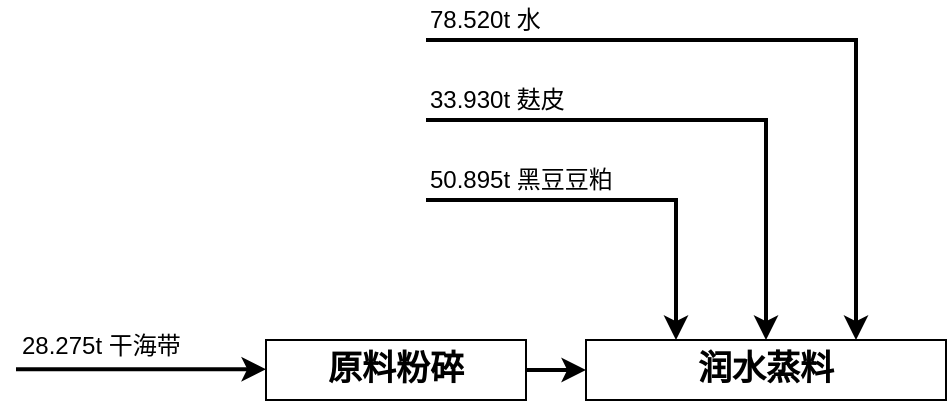 <mxfile version="20.4.0" type="github">
  <diagram id="1ZSwXiSNdYYqJziJmsc9" name="Page-1">
    <mxGraphModel dx="1002" dy="674" grid="1" gridSize="10" guides="1" tooltips="1" connect="1" arrows="1" fold="1" page="1" pageScale="1" pageWidth="827" pageHeight="1169" math="0" shadow="0">
      <root>
        <mxCell id="0" />
        <mxCell id="1" parent="0" />
        <mxCell id="7I6LDp2iSFCCw0TSjybL-1" value="&lt;b&gt;&lt;font style=&quot;font-size: 17px;&quot;&gt;润水蒸料&lt;/font&gt;&lt;/b&gt;" style="rounded=0;whiteSpace=wrap;html=1;" vertex="1" parent="1">
          <mxGeometry x="300" y="270" width="180" height="30" as="geometry" />
        </mxCell>
        <mxCell id="7I6LDp2iSFCCw0TSjybL-3" value="" style="endArrow=classic;html=1;rounded=0;entryX=0.75;entryY=0;entryDx=0;entryDy=0;strokeWidth=2;" edge="1" parent="1" target="7I6LDp2iSFCCw0TSjybL-1">
          <mxGeometry width="50" height="50" relative="1" as="geometry">
            <mxPoint x="220" y="120" as="sourcePoint" />
            <mxPoint x="420" y="160" as="targetPoint" />
            <Array as="points">
              <mxPoint x="435" y="120" />
            </Array>
          </mxGeometry>
        </mxCell>
        <mxCell id="7I6LDp2iSFCCw0TSjybL-5" value="" style="endArrow=classic;html=1;rounded=0;entryX=0.5;entryY=0;entryDx=0;entryDy=0;strokeWidth=2;" edge="1" parent="1" target="7I6LDp2iSFCCw0TSjybL-1">
          <mxGeometry width="50" height="50" relative="1" as="geometry">
            <mxPoint x="220" y="160" as="sourcePoint" />
            <mxPoint x="442.5" y="290" as="targetPoint" />
            <Array as="points">
              <mxPoint x="390" y="160" />
            </Array>
          </mxGeometry>
        </mxCell>
        <mxCell id="7I6LDp2iSFCCw0TSjybL-6" value="" style="endArrow=classic;html=1;rounded=0;entryX=0.25;entryY=0;entryDx=0;entryDy=0;strokeWidth=2;" edge="1" parent="1" target="7I6LDp2iSFCCw0TSjybL-1">
          <mxGeometry width="50" height="50" relative="1" as="geometry">
            <mxPoint x="220" y="200" as="sourcePoint" />
            <mxPoint x="375" y="310" as="targetPoint" />
            <Array as="points">
              <mxPoint x="345" y="200" />
            </Array>
          </mxGeometry>
        </mxCell>
        <mxCell id="7I6LDp2iSFCCw0TSjybL-7" value="50.895t 黑豆豆粕" style="text;html=1;strokeColor=none;fillColor=none;align=left;verticalAlign=middle;whiteSpace=wrap;rounded=0;" vertex="1" parent="1">
          <mxGeometry x="220" y="180" width="120" height="20" as="geometry" />
        </mxCell>
        <mxCell id="7I6LDp2iSFCCw0TSjybL-8" value="33.930t 麸皮" style="text;html=1;strokeColor=none;fillColor=none;align=left;verticalAlign=middle;whiteSpace=wrap;rounded=0;" vertex="1" parent="1">
          <mxGeometry x="220" y="140" width="120" height="20" as="geometry" />
        </mxCell>
        <mxCell id="7I6LDp2iSFCCw0TSjybL-9" value="78.520t 水" style="text;html=1;strokeColor=none;fillColor=none;align=left;verticalAlign=middle;whiteSpace=wrap;rounded=0;" vertex="1" parent="1">
          <mxGeometry x="220" y="100" width="120" height="20" as="geometry" />
        </mxCell>
        <mxCell id="7I6LDp2iSFCCw0TSjybL-11" value="" style="edgeStyle=orthogonalEdgeStyle;rounded=0;orthogonalLoop=1;jettySize=auto;html=1;strokeWidth=2;fontFamily=Noto Sans Simplified Chinese;fontSource=https%3A%2F%2Ffonts.googleapis.com%2Fcss%3Ffamily%3DNoto%2BSans%2BSimplified%2BChinese;fontSize=17;" edge="1" parent="1" source="7I6LDp2iSFCCw0TSjybL-10" target="7I6LDp2iSFCCw0TSjybL-1">
          <mxGeometry relative="1" as="geometry" />
        </mxCell>
        <mxCell id="7I6LDp2iSFCCw0TSjybL-10" value="&lt;span style=&quot;font-size: 17px;&quot;&gt;&lt;b&gt;原料粉碎&lt;/b&gt;&lt;/span&gt;" style="rounded=0;whiteSpace=wrap;html=1;" vertex="1" parent="1">
          <mxGeometry x="140" y="270" width="130" height="30" as="geometry" />
        </mxCell>
        <mxCell id="7I6LDp2iSFCCw0TSjybL-14" value="" style="endArrow=classic;html=1;rounded=0;strokeWidth=2;" edge="1" parent="1">
          <mxGeometry width="50" height="50" relative="1" as="geometry">
            <mxPoint x="15" y="284.58" as="sourcePoint" />
            <mxPoint x="140" y="284.58" as="targetPoint" />
            <Array as="points" />
          </mxGeometry>
        </mxCell>
        <mxCell id="7I6LDp2iSFCCw0TSjybL-15" value="28.275t 干海带" style="text;html=1;strokeColor=none;fillColor=none;align=left;verticalAlign=middle;whiteSpace=wrap;rounded=0;" vertex="1" parent="1">
          <mxGeometry x="16" y="263" width="120" height="20" as="geometry" />
        </mxCell>
      </root>
    </mxGraphModel>
  </diagram>
</mxfile>
